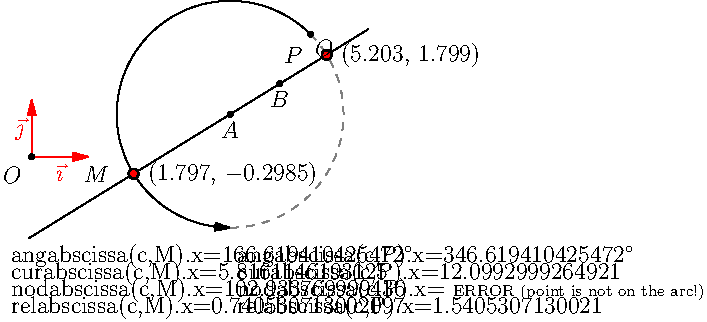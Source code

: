 import geometry;
unitsize(1cm);
linemargin=0.5cm;

// currentcoordsys=cartesiansystem((1,2),i=(1,0.5),j=(-0.5,.75));
show(currentcoordsys, xpen=invisible);

point A=(3.5,0.75);
dot("$A$",A,S);
point B=A+(cos(0.5),cos(1));
dot("$B$",B,S);


arc c=arc(circle(A,2), 45, 270, CCW);
arc cc=complementary(c);
draw(c,Arrow);
draw(cc,dashed+grey);

line l=line(A,B);
draw(l);
point M=intersectionpoints(l,c)[0];
point P=intersectionpoints(l,cc)[0];

dot("", M, 2E);
dot("$M$", M, 2W, linewidth(2mm));
dot("", P, 2E);
dot("$P$", P, 2W, linewidth(2mm));
dot("$O$", point(c,0), SE);

point p=A-(4,2.5);
transform t=shift((0,-0.3));
transform T=shift((4,0));
real x;

/*<asyxml><view file="modules/geometry.asy" type="abscissa" signature="angabscissa(arc,point)"/></asyxml>*/
x=angabscissa(c,M).x;
label("angabscissa(c,M).x=$"+(string)x+"^\circ$",p,E);
dot(angpoint(c,x),1mm+red);
x=angabscissa(c,P).x;
label("angabscissa(c,P).x=$"+(string)x+"^\circ$",T*p,E);
dot(angpoint(c,x),1mm+red);

p=t*p;
/*<asyxml><view file="modules/geometry.asy" type="abscissa" signature="curabscissa(arc,point)"/></asyxml>*/
x=curabscissa(c,M).x;
dot(curpoint(c,x),1mm+red);
label("curabscissa(c,M).x="+(string)x,p,E);
x=curabscissa(c,P).x;
label("curabscissa(c,P).x="+(string)x,T*p,E);
dot(curpoint(c,x),1mm+red);

p=t*p;
/*<asyxml><view file="modules/geometry.asy" type="abscissa" signature="nodabscissa(arc,point)"/></asyxml>*/
x=nodabscissa(c,M).x;
label("nodabscissa(c,M).x="+(string)x,p,E);
dot(point(c,x),1mm+red);
label("nodabscissa(c,P).x= \scriptsize{ERROR (point is not on the arc!)}",T*p,E);

p=t*p;
/*<asyxml><view file="modules/geometry.asy" type="abscissa" signature="relabscissa(arc,point)"/></asyxml>*/
x=relabscissa(c,M).x;
label("relabscissa(c,M).x="+(string)x,p,E);
dot(relpoint(c,x),1mm+red);
x=relabscissa(c,P).x;
label("relabscissa(c,P).x="+(string)x,T*p,E);
dot(relpoint(c,x),1mm+red);